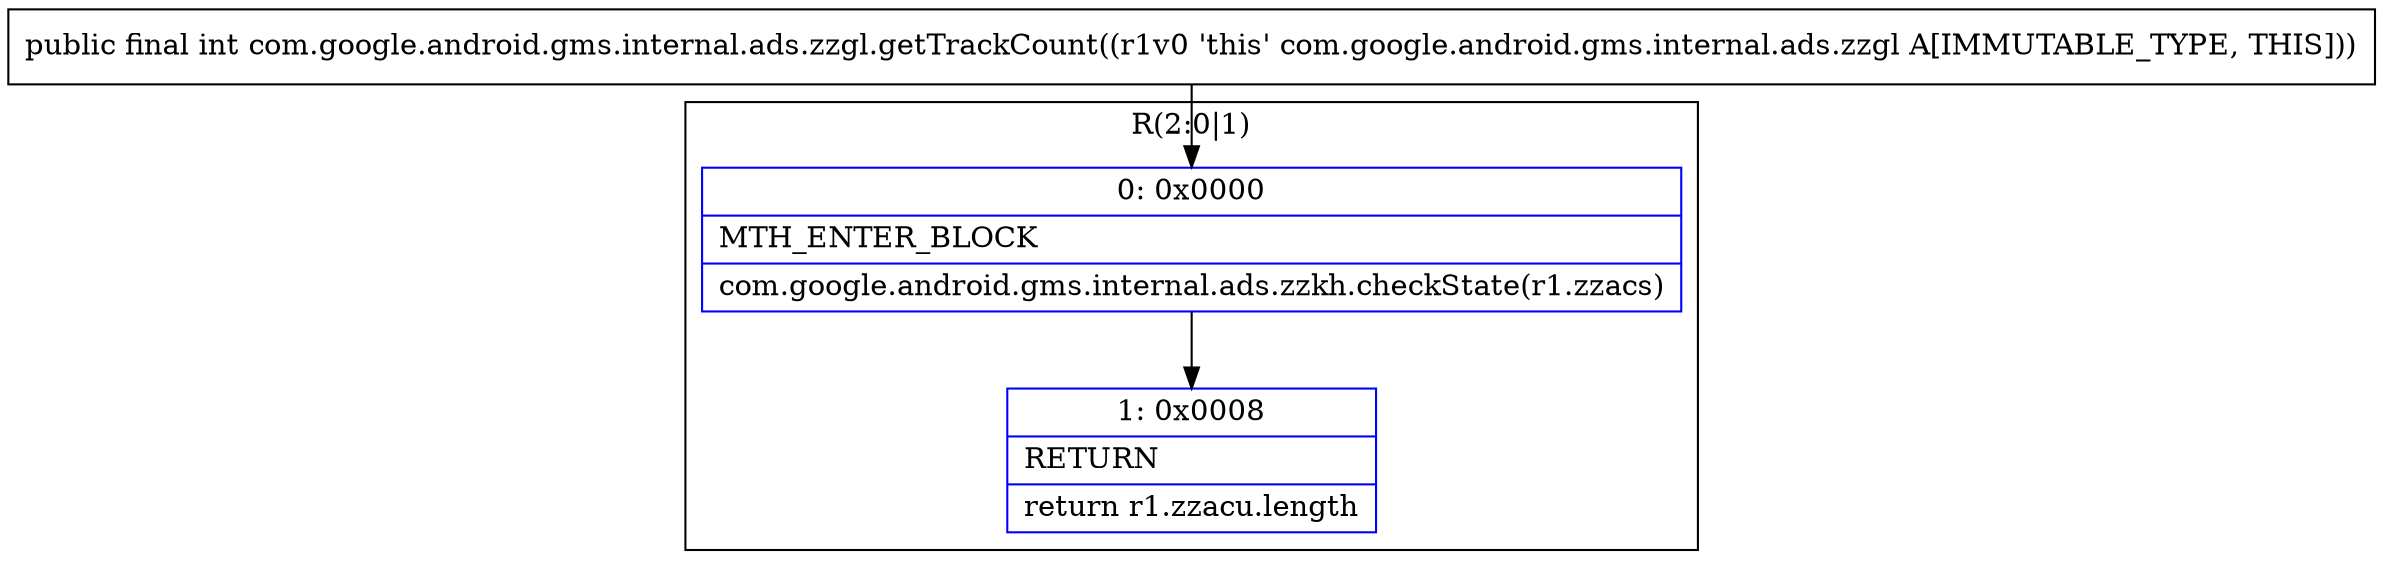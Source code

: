 digraph "CFG forcom.google.android.gms.internal.ads.zzgl.getTrackCount()I" {
subgraph cluster_Region_1009702080 {
label = "R(2:0|1)";
node [shape=record,color=blue];
Node_0 [shape=record,label="{0\:\ 0x0000|MTH_ENTER_BLOCK\l|com.google.android.gms.internal.ads.zzkh.checkState(r1.zzacs)\l}"];
Node_1 [shape=record,label="{1\:\ 0x0008|RETURN\l|return r1.zzacu.length\l}"];
}
MethodNode[shape=record,label="{public final int com.google.android.gms.internal.ads.zzgl.getTrackCount((r1v0 'this' com.google.android.gms.internal.ads.zzgl A[IMMUTABLE_TYPE, THIS])) }"];
MethodNode -> Node_0;
Node_0 -> Node_1;
}

